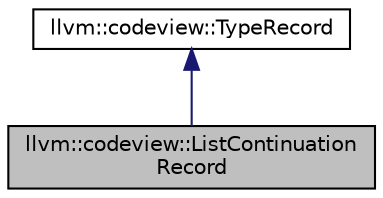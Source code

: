 digraph "llvm::codeview::ListContinuationRecord"
{
 // LATEX_PDF_SIZE
  bgcolor="transparent";
  edge [fontname="Helvetica",fontsize="10",labelfontname="Helvetica",labelfontsize="10"];
  node [fontname="Helvetica",fontsize="10",shape=record];
  Node1 [label="llvm::codeview::ListContinuation\lRecord",height=0.2,width=0.4,color="black", fillcolor="grey75", style="filled", fontcolor="black",tooltip="LF_INDEX - Used to chain two large LF_FIELDLIST or LF_METHODLIST records together."];
  Node2 -> Node1 [dir="back",color="midnightblue",fontsize="10",style="solid",fontname="Helvetica"];
  Node2 [label="llvm::codeview::TypeRecord",height=0.2,width=0.4,color="black",URL="$classllvm_1_1codeview_1_1TypeRecord.html",tooltip=" "];
}
